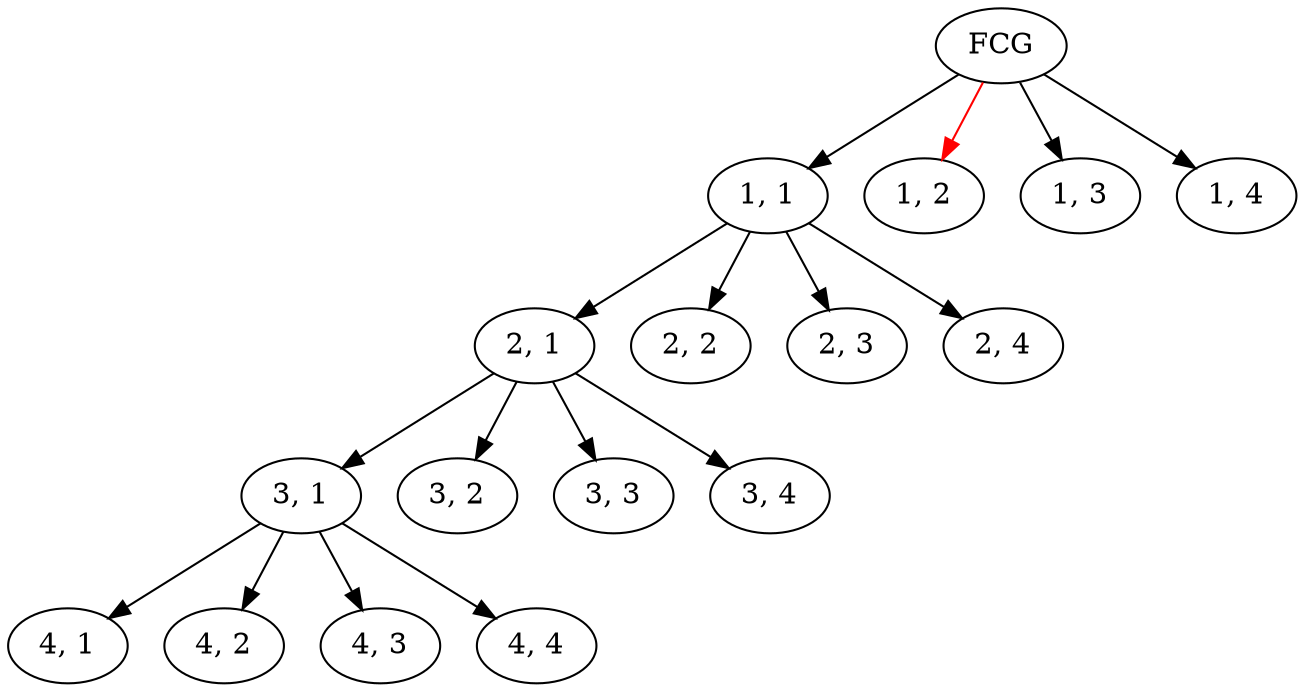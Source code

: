 digraph naive {
	"FCG"
	"FCG" -> "1, 1"
	edge [color=red]
	"FCG" -> "1, 2"
	edge [color=black]
	"FCG" -> "1, 3"
	"FCG" -> "1, 4"

	"1, 1" -> "2, 1"
	"1, 1" -> "2, 2"
	"1, 1" -> "2, 3"
	"1, 1" -> "2, 4"

	"2, 1" -> "3, 1"
	"2, 1" -> "3, 2"
	"2, 1" -> "3, 3"
	"2, 1" -> "3, 4"

	"3, 1" -> "4, 1"
	"3, 1" -> "4, 2"
	"3, 1" -> "4, 3"
	"3, 1" -> "4, 4"
}